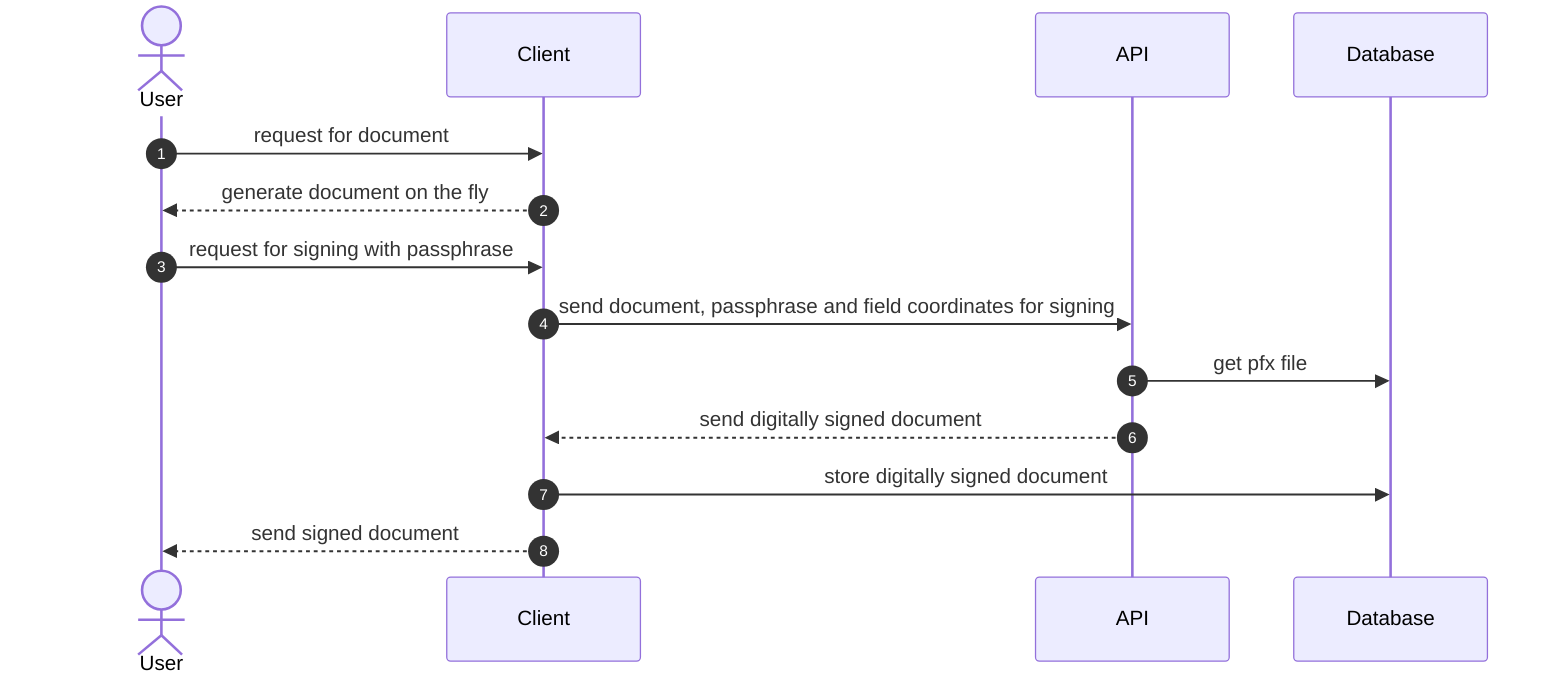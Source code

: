 sequenceDiagram
    autonumber
    actor User
    User->>Client: request for document
    Client-->>User: generate document on the fly
    User->>Client: request for signing with passphrase
    Client->>API: send document, passphrase and field coordinates for signing
    API->>Database: get pfx file
    API-->>Client: send digitally signed document
    Client->>Database: store digitally signed document
    Client-->>User: send signed document